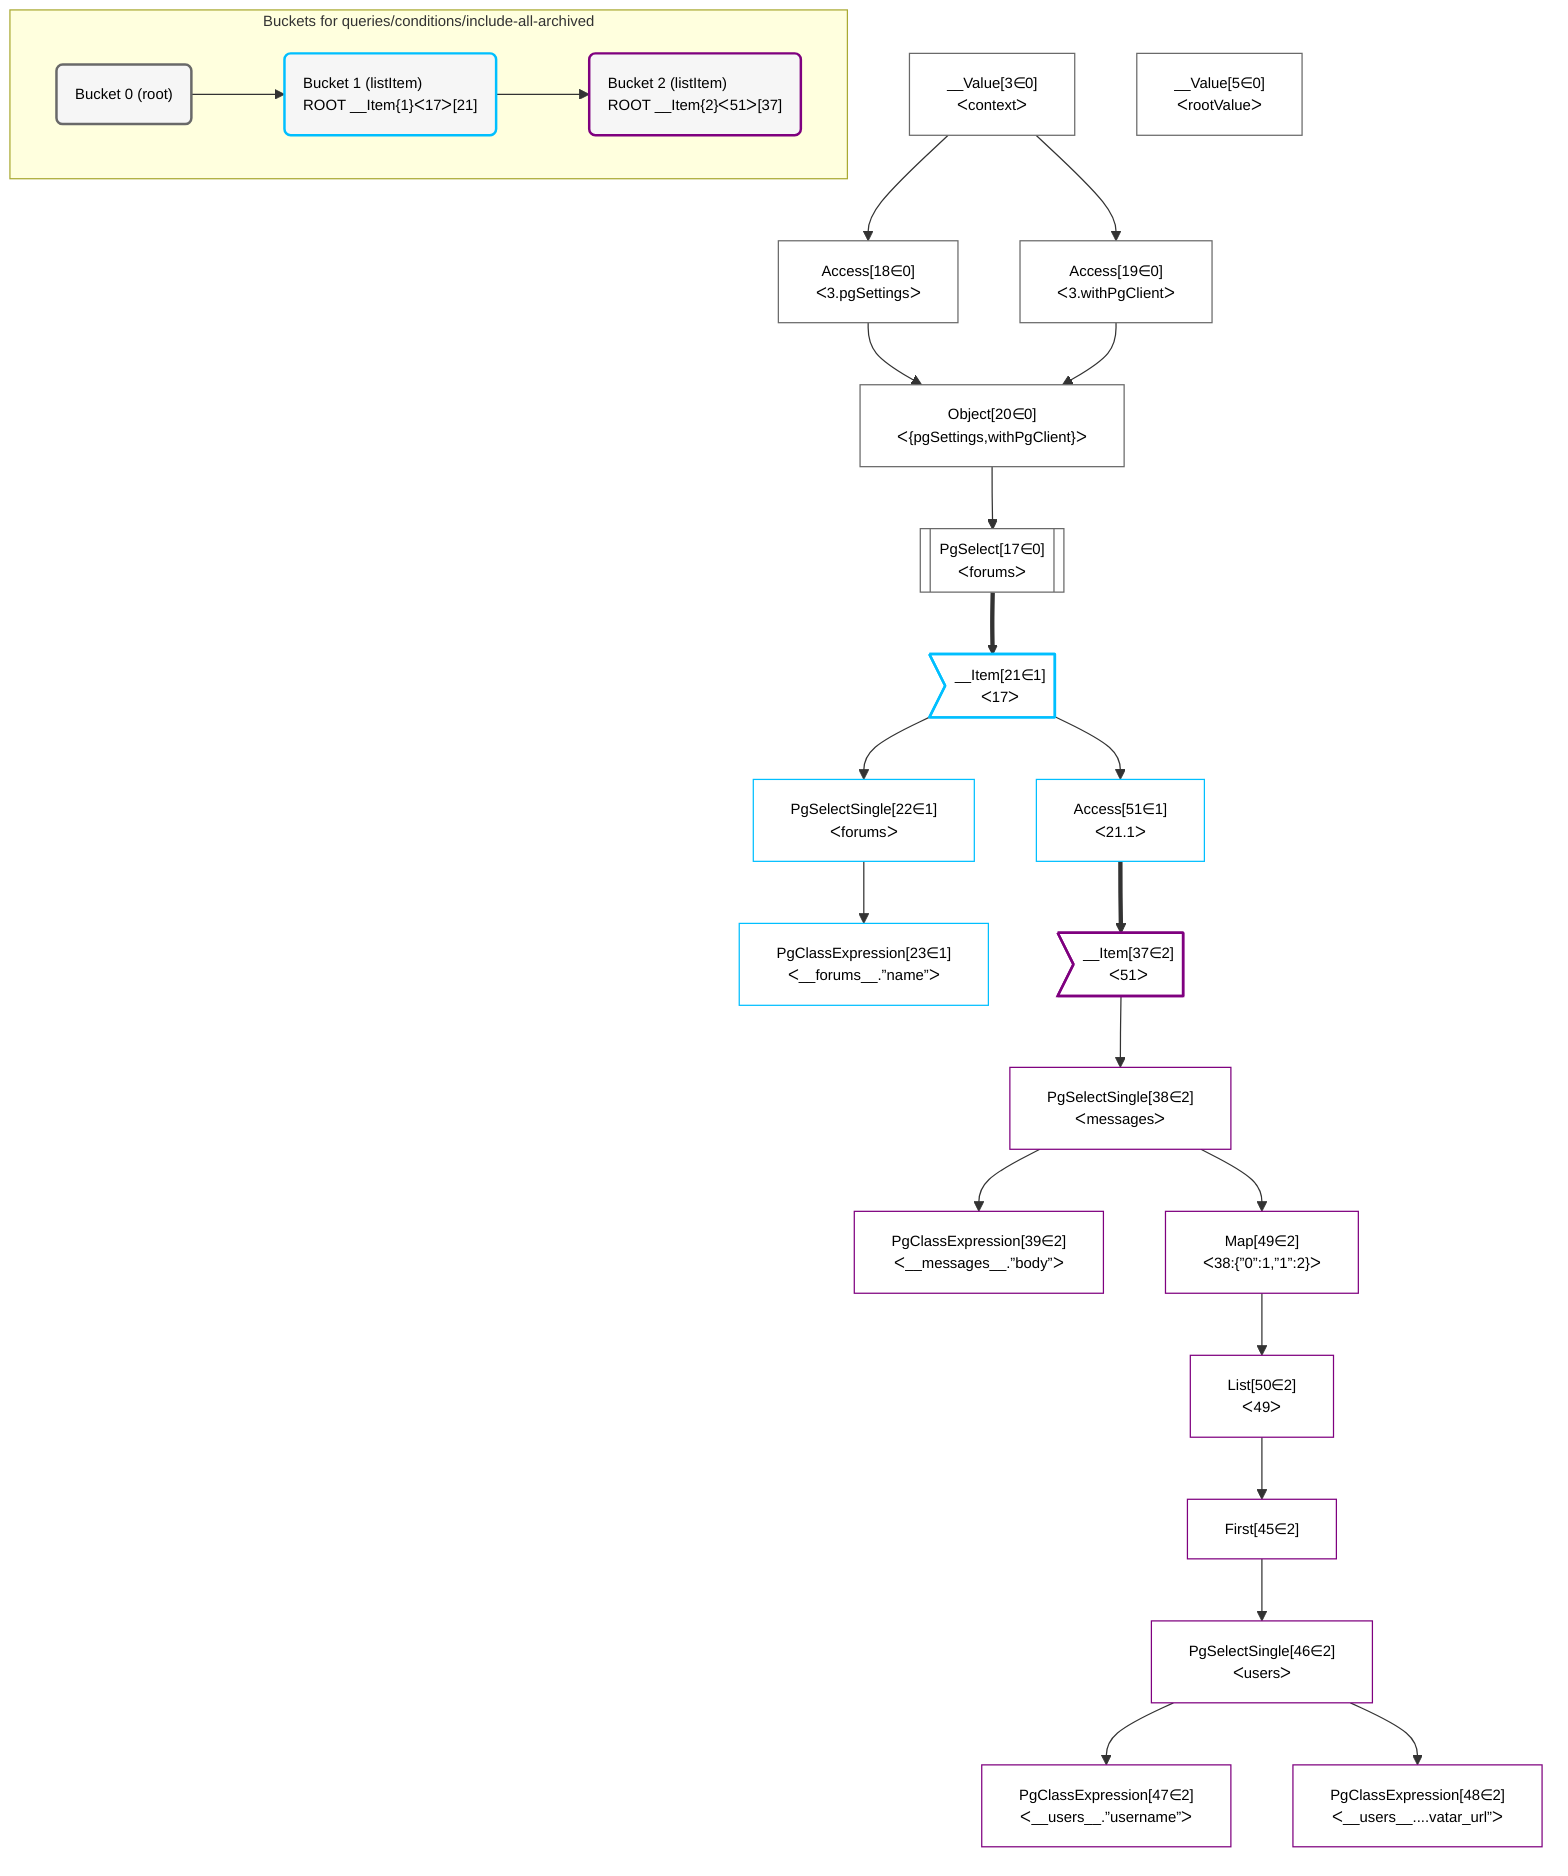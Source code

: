 %%{init: {'themeVariables': { 'fontSize': '12px'}}}%%
graph TD
    classDef path fill:#eee,stroke:#000,color:#000
    classDef plan fill:#fff,stroke-width:1px,color:#000
    classDef itemplan fill:#fff,stroke-width:2px,color:#000
    classDef sideeffectplan fill:#f00,stroke-width:2px,color:#000
    classDef bucket fill:#f6f6f6,color:#000,stroke-width:2px,text-align:left


    %% define steps
    __Value3["__Value[3∈0]<br />ᐸcontextᐳ"]:::plan
    __Value5["__Value[5∈0]<br />ᐸrootValueᐳ"]:::plan
    Access18["Access[18∈0]<br />ᐸ3.pgSettingsᐳ"]:::plan
    Access19["Access[19∈0]<br />ᐸ3.withPgClientᐳ"]:::plan
    Object20["Object[20∈0]<br />ᐸ{pgSettings,withPgClient}ᐳ"]:::plan
    PgSelect17[["PgSelect[17∈0]<br />ᐸforumsᐳ"]]:::plan
    __Item21>"__Item[21∈1]<br />ᐸ17ᐳ"]:::itemplan
    PgSelectSingle22["PgSelectSingle[22∈1]<br />ᐸforumsᐳ"]:::plan
    PgClassExpression23["PgClassExpression[23∈1]<br />ᐸ__forums__.”name”ᐳ"]:::plan
    Access51["Access[51∈1]<br />ᐸ21.1ᐳ"]:::plan
    __Item37>"__Item[37∈2]<br />ᐸ51ᐳ"]:::itemplan
    PgSelectSingle38["PgSelectSingle[38∈2]<br />ᐸmessagesᐳ"]:::plan
    PgClassExpression39["PgClassExpression[39∈2]<br />ᐸ__messages__.”body”ᐳ"]:::plan
    Map49["Map[49∈2]<br />ᐸ38:{”0”:1,”1”:2}ᐳ"]:::plan
    List50["List[50∈2]<br />ᐸ49ᐳ"]:::plan
    First45["First[45∈2]"]:::plan
    PgSelectSingle46["PgSelectSingle[46∈2]<br />ᐸusersᐳ"]:::plan
    PgClassExpression47["PgClassExpression[47∈2]<br />ᐸ__users__.”username”ᐳ"]:::plan
    PgClassExpression48["PgClassExpression[48∈2]<br />ᐸ__users__....vatar_url”ᐳ"]:::plan

    %% plan dependencies
    __Value3 --> Access18
    __Value3 --> Access19
    Access18 & Access19 --> Object20
    Object20 --> PgSelect17
    PgSelect17 ==> __Item21
    __Item21 --> PgSelectSingle22
    PgSelectSingle22 --> PgClassExpression23
    __Item21 --> Access51
    Access51 ==> __Item37
    __Item37 --> PgSelectSingle38
    PgSelectSingle38 --> PgClassExpression39
    PgSelectSingle38 --> Map49
    Map49 --> List50
    List50 --> First45
    First45 --> PgSelectSingle46
    PgSelectSingle46 --> PgClassExpression47
    PgSelectSingle46 --> PgClassExpression48

    subgraph "Buckets for queries/conditions/include-all-archived"
    Bucket0("Bucket 0 (root)"):::bucket
    classDef bucket0 stroke:#696969
    class Bucket0,__Value3,__Value5,PgSelect17,Access18,Access19,Object20 bucket0
    Bucket1("Bucket 1 (listItem)<br />ROOT __Item{1}ᐸ17ᐳ[21]"):::bucket
    classDef bucket1 stroke:#00bfff
    class Bucket1,__Item21,PgSelectSingle22,PgClassExpression23,Access51 bucket1
    Bucket2("Bucket 2 (listItem)<br />ROOT __Item{2}ᐸ51ᐳ[37]"):::bucket
    classDef bucket2 stroke:#7f007f
    class Bucket2,__Item37,PgSelectSingle38,PgClassExpression39,First45,PgSelectSingle46,PgClassExpression47,PgClassExpression48,Map49,List50 bucket2
    Bucket0 --> Bucket1
    Bucket1 --> Bucket2
    end